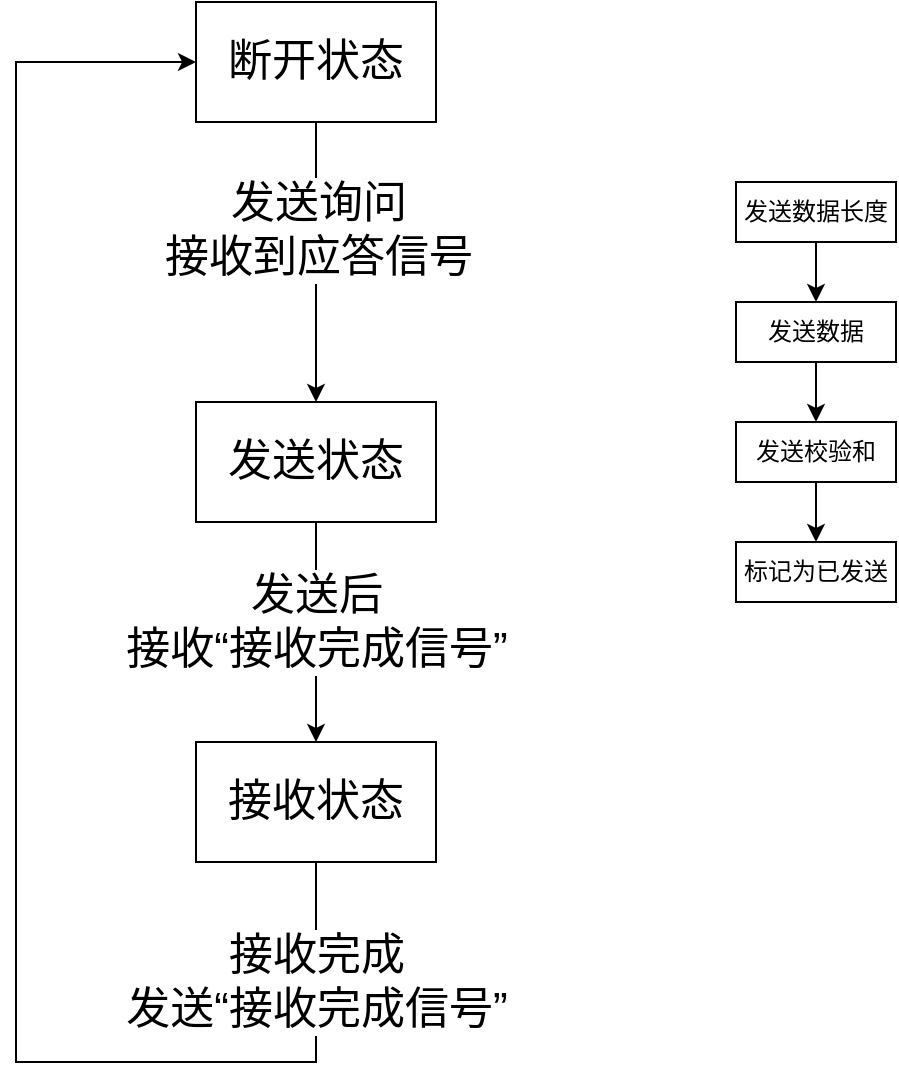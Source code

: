 <mxfile version="14.4.3" type="github">
  <diagram id="AVDE2UzuMkBJ7pr0MOgo" name="第 1 页">
    <mxGraphModel dx="981" dy="526" grid="1" gridSize="10" guides="1" tooltips="1" connect="1" arrows="1" fold="1" page="1" pageScale="1" pageWidth="1169" pageHeight="827" math="0" shadow="0">
      <root>
        <mxCell id="0" />
        <mxCell id="1" parent="0" />
        <mxCell id="MQjcBsZfcyUKjAySOVFH-3" style="edgeStyle=orthogonalEdgeStyle;rounded=0;orthogonalLoop=1;jettySize=auto;html=1;exitX=0.5;exitY=1;exitDx=0;exitDy=0;entryX=0.5;entryY=0;entryDx=0;entryDy=0;" edge="1" parent="1" source="MQjcBsZfcyUKjAySOVFH-1" target="MQjcBsZfcyUKjAySOVFH-2">
          <mxGeometry relative="1" as="geometry" />
        </mxCell>
        <mxCell id="MQjcBsZfcyUKjAySOVFH-14" value="发送询问&lt;br&gt;接收到应答信号" style="edgeLabel;html=1;align=center;verticalAlign=middle;resizable=0;points=[];fontSize=22;" vertex="1" connectable="0" parent="MQjcBsZfcyUKjAySOVFH-3">
          <mxGeometry x="-0.237" y="1" relative="1" as="geometry">
            <mxPoint as="offset" />
          </mxGeometry>
        </mxCell>
        <mxCell id="MQjcBsZfcyUKjAySOVFH-1" value="断开状态" style="rounded=0;whiteSpace=wrap;html=1;fontSize=22;" vertex="1" parent="1">
          <mxGeometry x="260" y="50" width="120" height="60" as="geometry" />
        </mxCell>
        <mxCell id="MQjcBsZfcyUKjAySOVFH-5" value="" style="edgeStyle=orthogonalEdgeStyle;rounded=0;orthogonalLoop=1;jettySize=auto;html=1;" edge="1" parent="1" source="MQjcBsZfcyUKjAySOVFH-2" target="MQjcBsZfcyUKjAySOVFH-4">
          <mxGeometry relative="1" as="geometry" />
        </mxCell>
        <mxCell id="MQjcBsZfcyUKjAySOVFH-15" value="发送后&lt;br&gt;接收“接收完成信号”" style="edgeLabel;html=1;align=center;verticalAlign=middle;resizable=0;points=[];fontSize=22;" vertex="1" connectable="0" parent="MQjcBsZfcyUKjAySOVFH-5">
          <mxGeometry x="-0.208" relative="1" as="geometry">
            <mxPoint y="6.55" as="offset" />
          </mxGeometry>
        </mxCell>
        <mxCell id="MQjcBsZfcyUKjAySOVFH-2" value="发送状态" style="rounded=0;whiteSpace=wrap;html=1;fontSize=22;" vertex="1" parent="1">
          <mxGeometry x="260" y="250" width="120" height="60" as="geometry" />
        </mxCell>
        <mxCell id="MQjcBsZfcyUKjAySOVFH-18" style="edgeStyle=orthogonalEdgeStyle;rounded=0;orthogonalLoop=1;jettySize=auto;html=1;exitX=0.5;exitY=1;exitDx=0;exitDy=0;fontSize=22;entryX=0;entryY=0.5;entryDx=0;entryDy=0;" edge="1" parent="1" source="MQjcBsZfcyUKjAySOVFH-4" target="MQjcBsZfcyUKjAySOVFH-1">
          <mxGeometry relative="1" as="geometry">
            <mxPoint x="170" y="230" as="targetPoint" />
            <Array as="points">
              <mxPoint x="320" y="580" />
              <mxPoint x="170" y="580" />
              <mxPoint x="170" y="80" />
            </Array>
          </mxGeometry>
        </mxCell>
        <mxCell id="MQjcBsZfcyUKjAySOVFH-19" value="接收完成&lt;br&gt;发送“接收完成信号”" style="edgeLabel;html=1;align=center;verticalAlign=middle;resizable=0;points=[];fontSize=22;" vertex="1" connectable="0" parent="MQjcBsZfcyUKjAySOVFH-18">
          <mxGeometry x="-0.941" y="2" relative="1" as="geometry">
            <mxPoint x="-2.01" y="35.17" as="offset" />
          </mxGeometry>
        </mxCell>
        <mxCell id="MQjcBsZfcyUKjAySOVFH-4" value="接收状态" style="rounded=0;whiteSpace=wrap;html=1;fontSize=22;" vertex="1" parent="1">
          <mxGeometry x="260" y="420" width="120" height="60" as="geometry" />
        </mxCell>
        <mxCell id="MQjcBsZfcyUKjAySOVFH-7" value="" style="edgeStyle=orthogonalEdgeStyle;rounded=0;orthogonalLoop=1;jettySize=auto;html=1;" edge="1" parent="1" source="MQjcBsZfcyUKjAySOVFH-8" target="MQjcBsZfcyUKjAySOVFH-10">
          <mxGeometry relative="1" as="geometry" />
        </mxCell>
        <mxCell id="MQjcBsZfcyUKjAySOVFH-8" value="发送数据长度" style="whiteSpace=wrap;html=1;rounded=0;" vertex="1" parent="1">
          <mxGeometry x="530" y="140" width="80" height="30" as="geometry" />
        </mxCell>
        <mxCell id="MQjcBsZfcyUKjAySOVFH-9" value="" style="edgeStyle=orthogonalEdgeStyle;rounded=0;orthogonalLoop=1;jettySize=auto;html=1;" edge="1" parent="1" source="MQjcBsZfcyUKjAySOVFH-10" target="MQjcBsZfcyUKjAySOVFH-12">
          <mxGeometry relative="1" as="geometry" />
        </mxCell>
        <mxCell id="MQjcBsZfcyUKjAySOVFH-10" value="发送数据" style="whiteSpace=wrap;html=1;rounded=0;" vertex="1" parent="1">
          <mxGeometry x="530" y="200" width="80" height="30" as="geometry" />
        </mxCell>
        <mxCell id="MQjcBsZfcyUKjAySOVFH-11" value="" style="edgeStyle=orthogonalEdgeStyle;rounded=0;orthogonalLoop=1;jettySize=auto;html=1;" edge="1" parent="1" source="MQjcBsZfcyUKjAySOVFH-12" target="MQjcBsZfcyUKjAySOVFH-13">
          <mxGeometry relative="1" as="geometry" />
        </mxCell>
        <mxCell id="MQjcBsZfcyUKjAySOVFH-12" value="发送校验和" style="whiteSpace=wrap;html=1;rounded=0;" vertex="1" parent="1">
          <mxGeometry x="530" y="260" width="80" height="30" as="geometry" />
        </mxCell>
        <mxCell id="MQjcBsZfcyUKjAySOVFH-13" value="标记为已发送" style="whiteSpace=wrap;html=1;rounded=0;" vertex="1" parent="1">
          <mxGeometry x="530" y="320" width="80" height="30" as="geometry" />
        </mxCell>
      </root>
    </mxGraphModel>
  </diagram>
</mxfile>
